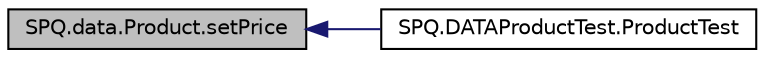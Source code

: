 digraph "SPQ.data.Product.setPrice"
{
  edge [fontname="Helvetica",fontsize="10",labelfontname="Helvetica",labelfontsize="10"];
  node [fontname="Helvetica",fontsize="10",shape=record];
  rankdir="LR";
  Node32 [label="SPQ.data.Product.setPrice",height=0.2,width=0.4,color="black", fillcolor="grey75", style="filled", fontcolor="black"];
  Node32 -> Node33 [dir="back",color="midnightblue",fontsize="10",style="solid",fontname="Helvetica"];
  Node33 [label="SPQ.DATAProductTest.ProductTest",height=0.2,width=0.4,color="black", fillcolor="white", style="filled",URL="$class_s_p_q_1_1_d_a_t_a_product_test.html#afb49da7389a7f4f42159adf87b4a11be"];
}
